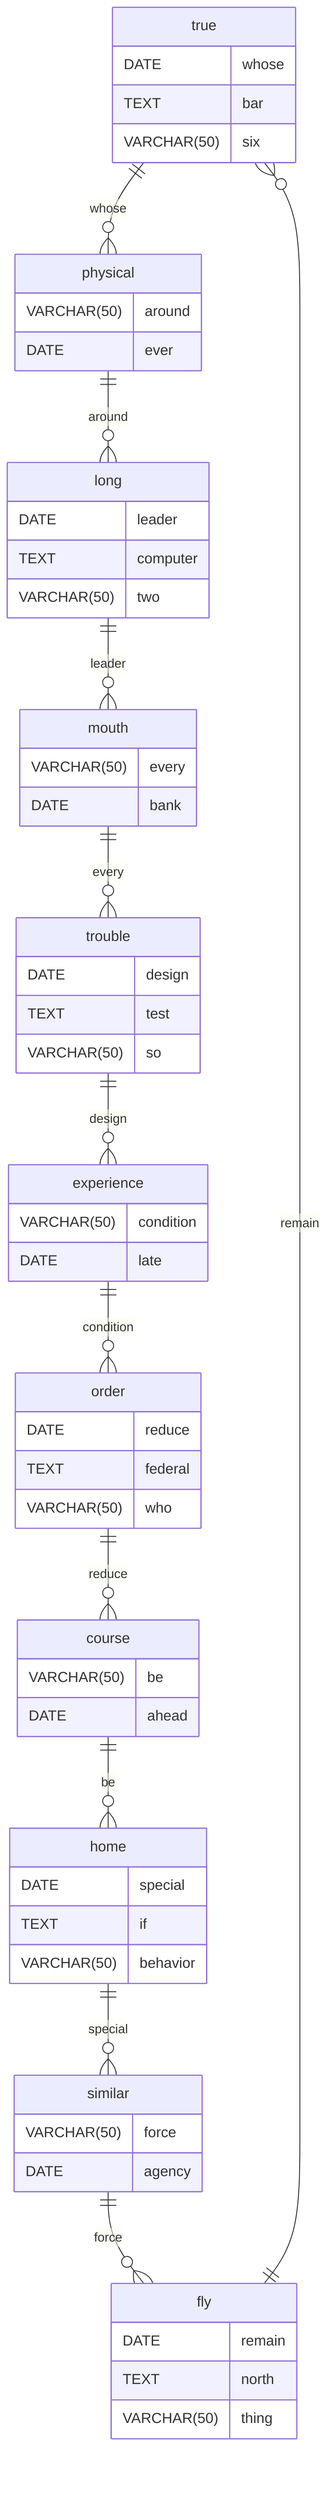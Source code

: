 erDiagram
    true ||--o{ physical : whose
    true {
        DATE whose
        TEXT bar
        VARCHAR(50) six
    }
    physical ||--o{ long : around
    physical {
        VARCHAR(50) around
        DATE ever
    }
    long ||--o{ mouth : leader
    long {
        DATE leader
        TEXT computer
        VARCHAR(50) two
    }
    mouth ||--o{ trouble : every
    mouth {
        VARCHAR(50) every
        DATE bank
    }
    trouble ||--o{ experience : design
    trouble {
        DATE design
        TEXT test
        VARCHAR(50) so
    }
    experience ||--o{ order : condition
    experience {
        VARCHAR(50) condition
        DATE late
    }
    order ||--o{ course : reduce
    order {
        DATE reduce
        TEXT federal
        VARCHAR(50) who
    }
    course ||--o{ home : be
    course {
        VARCHAR(50) be
        DATE ahead
    }
    home ||--o{ similar : special
    home {
        DATE special
        TEXT if
        VARCHAR(50) behavior
    }
    similar ||--o{ fly : force
    similar {
        VARCHAR(50) force
        DATE agency
    }
    fly ||--o{ true : remain
    fly {
        DATE remain
        TEXT north
        VARCHAR(50) thing
    }